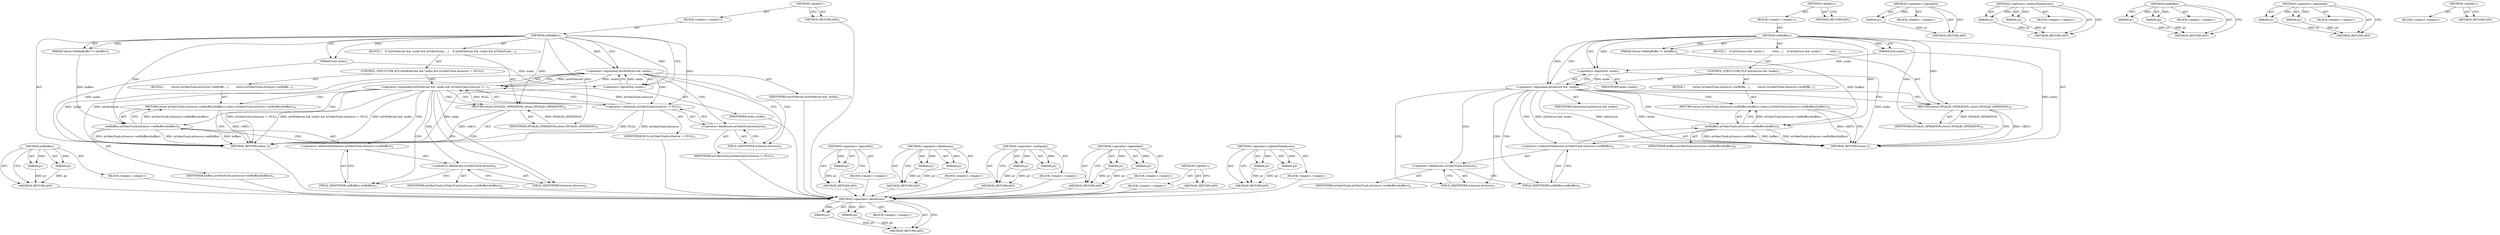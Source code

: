 digraph "&lt;operator&gt;.indirectFieldAccess" {
vulnerable_68 [label=<(METHOD,&lt;operator&gt;.fieldAccess)>];
vulnerable_69 [label=<(PARAM,p1)>];
vulnerable_70 [label=<(PARAM,p2)>];
vulnerable_71 [label=<(BLOCK,&lt;empty&gt;,&lt;empty&gt;)>];
vulnerable_72 [label=<(METHOD_RETURN,ANY)>];
vulnerable_6 [label=<(METHOD,&lt;global&gt;)<SUB>1</SUB>>];
vulnerable_7 [label=<(BLOCK,&lt;empty&gt;,&lt;empty&gt;)<SUB>1</SUB>>];
vulnerable_8 [label=<(METHOD,setBuffers)<SUB>1</SUB>>];
vulnerable_9 [label=<(PARAM,bool audio)<SUB>2</SUB>>];
vulnerable_10 [label=<(PARAM,Vector&lt;MediaBuffer *&gt; &amp;buffers)<SUB>2</SUB>>];
vulnerable_11 [label=<(BLOCK,{
    if (mIsSecure &amp;&amp; !audio) {
         retur...,{
    if (mIsSecure &amp;&amp; !audio) {
         retur...)<SUB>2</SUB>>];
vulnerable_12 [label=<(CONTROL_STRUCTURE,IF,if (mIsSecure &amp;&amp; !audio))<SUB>3</SUB>>];
vulnerable_13 [label=<(&lt;operator&gt;.logicalAnd,mIsSecure &amp;&amp; !audio)<SUB>3</SUB>>];
vulnerable_14 [label=<(IDENTIFIER,mIsSecure,mIsSecure &amp;&amp; !audio)<SUB>3</SUB>>];
vulnerable_15 [label=<(&lt;operator&gt;.logicalNot,!audio)<SUB>3</SUB>>];
vulnerable_16 [label=<(IDENTIFIER,audio,!audio)<SUB>3</SUB>>];
vulnerable_17 [label=<(BLOCK,{
         return mVideoTrack.mSource-&gt;setBuffe...,{
         return mVideoTrack.mSource-&gt;setBuffe...)<SUB>3</SUB>>];
vulnerable_18 [label=<(RETURN,return mVideoTrack.mSource-&gt;setBuffers(buffers);,return mVideoTrack.mSource-&gt;setBuffers(buffers);)<SUB>4</SUB>>];
vulnerable_19 [label=<(setBuffers,mVideoTrack.mSource-&gt;setBuffers(buffers))<SUB>4</SUB>>];
vulnerable_20 [label=<(&lt;operator&gt;.indirectFieldAccess,mVideoTrack.mSource-&gt;setBuffers)<SUB>4</SUB>>];
vulnerable_21 [label=<(&lt;operator&gt;.fieldAccess,mVideoTrack.mSource)<SUB>4</SUB>>];
vulnerable_22 [label=<(IDENTIFIER,mVideoTrack,mVideoTrack.mSource-&gt;setBuffers(buffers))<SUB>4</SUB>>];
vulnerable_23 [label=<(FIELD_IDENTIFIER,mSource,mSource)<SUB>4</SUB>>];
vulnerable_24 [label=<(FIELD_IDENTIFIER,setBuffers,setBuffers)<SUB>4</SUB>>];
vulnerable_25 [label=<(IDENTIFIER,buffers,mVideoTrack.mSource-&gt;setBuffers(buffers))<SUB>4</SUB>>];
vulnerable_26 [label=<(RETURN,return INVALID_OPERATION;,return INVALID_OPERATION;)<SUB>6</SUB>>];
vulnerable_27 [label=<(IDENTIFIER,INVALID_OPERATION,return INVALID_OPERATION;)<SUB>6</SUB>>];
vulnerable_28 [label=<(METHOD_RETURN,status_t)<SUB>1</SUB>>];
vulnerable_30 [label=<(METHOD_RETURN,ANY)<SUB>1</SUB>>];
vulnerable_54 [label=<(METHOD,&lt;operator&gt;.logicalNot)>];
vulnerable_55 [label=<(PARAM,p1)>];
vulnerable_56 [label=<(BLOCK,&lt;empty&gt;,&lt;empty&gt;)>];
vulnerable_57 [label=<(METHOD_RETURN,ANY)>];
vulnerable_63 [label=<(METHOD,&lt;operator&gt;.indirectFieldAccess)>];
vulnerable_64 [label=<(PARAM,p1)>];
vulnerable_65 [label=<(PARAM,p2)>];
vulnerable_66 [label=<(BLOCK,&lt;empty&gt;,&lt;empty&gt;)>];
vulnerable_67 [label=<(METHOD_RETURN,ANY)>];
vulnerable_58 [label=<(METHOD,setBuffers)>];
vulnerable_59 [label=<(PARAM,p1)>];
vulnerable_60 [label=<(PARAM,p2)>];
vulnerable_61 [label=<(BLOCK,&lt;empty&gt;,&lt;empty&gt;)>];
vulnerable_62 [label=<(METHOD_RETURN,ANY)>];
vulnerable_49 [label=<(METHOD,&lt;operator&gt;.logicalAnd)>];
vulnerable_50 [label=<(PARAM,p1)>];
vulnerable_51 [label=<(PARAM,p2)>];
vulnerable_52 [label=<(BLOCK,&lt;empty&gt;,&lt;empty&gt;)>];
vulnerable_53 [label=<(METHOD_RETURN,ANY)>];
vulnerable_43 [label=<(METHOD,&lt;global&gt;)<SUB>1</SUB>>];
vulnerable_44 [label=<(BLOCK,&lt;empty&gt;,&lt;empty&gt;)>];
vulnerable_45 [label=<(METHOD_RETURN,ANY)>];
fixed_74 [label=<(METHOD,setBuffers)>];
fixed_75 [label=<(PARAM,p1)>];
fixed_76 [label=<(PARAM,p2)>];
fixed_77 [label=<(BLOCK,&lt;empty&gt;,&lt;empty&gt;)>];
fixed_78 [label=<(METHOD_RETURN,ANY)>];
fixed_6 [label=<(METHOD,&lt;global&gt;)<SUB>1</SUB>>];
fixed_7 [label=<(BLOCK,&lt;empty&gt;,&lt;empty&gt;)<SUB>1</SUB>>];
fixed_8 [label=<(METHOD,setBuffers)<SUB>1</SUB>>];
fixed_9 [label=<(PARAM,bool audio)<SUB>2</SUB>>];
fixed_10 [label=<(PARAM,Vector&lt;MediaBuffer *&gt; &amp;buffers)<SUB>2</SUB>>];
fixed_11 [label=<(BLOCK,{
    if (mIsWidevine &amp;&amp; !audio &amp;&amp; mVideoTrack....,{
    if (mIsWidevine &amp;&amp; !audio &amp;&amp; mVideoTrack....)<SUB>2</SUB>>];
fixed_12 [label=<(CONTROL_STRUCTURE,IF,if (mIsWidevine &amp;&amp; !audio &amp;&amp; mVideoTrack.mSource != NULL))<SUB>3</SUB>>];
fixed_13 [label=<(&lt;operator&gt;.logicalAnd,mIsWidevine &amp;&amp; !audio &amp;&amp; mVideoTrack.mSource !=...)<SUB>3</SUB>>];
fixed_14 [label=<(&lt;operator&gt;.logicalAnd,mIsWidevine &amp;&amp; !audio)<SUB>3</SUB>>];
fixed_15 [label=<(IDENTIFIER,mIsWidevine,mIsWidevine &amp;&amp; !audio)<SUB>3</SUB>>];
fixed_16 [label=<(&lt;operator&gt;.logicalNot,!audio)<SUB>3</SUB>>];
fixed_17 [label=<(IDENTIFIER,audio,!audio)<SUB>3</SUB>>];
fixed_18 [label=<(&lt;operator&gt;.notEquals,mVideoTrack.mSource != NULL)<SUB>3</SUB>>];
fixed_19 [label=<(&lt;operator&gt;.fieldAccess,mVideoTrack.mSource)<SUB>3</SUB>>];
fixed_20 [label=<(IDENTIFIER,mVideoTrack,mVideoTrack.mSource != NULL)<SUB>3</SUB>>];
fixed_21 [label=<(FIELD_IDENTIFIER,mSource,mSource)<SUB>3</SUB>>];
fixed_22 [label=<(IDENTIFIER,NULL,mVideoTrack.mSource != NULL)<SUB>3</SUB>>];
fixed_23 [label=<(BLOCK,{
         return mVideoTrack.mSource-&gt;setBuffe...,{
         return mVideoTrack.mSource-&gt;setBuffe...)<SUB>3</SUB>>];
fixed_24 [label=<(RETURN,return mVideoTrack.mSource-&gt;setBuffers(buffers);,return mVideoTrack.mSource-&gt;setBuffers(buffers);)<SUB>4</SUB>>];
fixed_25 [label=<(setBuffers,mVideoTrack.mSource-&gt;setBuffers(buffers))<SUB>4</SUB>>];
fixed_26 [label=<(&lt;operator&gt;.indirectFieldAccess,mVideoTrack.mSource-&gt;setBuffers)<SUB>4</SUB>>];
fixed_27 [label=<(&lt;operator&gt;.fieldAccess,mVideoTrack.mSource)<SUB>4</SUB>>];
fixed_28 [label=<(IDENTIFIER,mVideoTrack,mVideoTrack.mSource-&gt;setBuffers(buffers))<SUB>4</SUB>>];
fixed_29 [label=<(FIELD_IDENTIFIER,mSource,mSource)<SUB>4</SUB>>];
fixed_30 [label=<(FIELD_IDENTIFIER,setBuffers,setBuffers)<SUB>4</SUB>>];
fixed_31 [label=<(IDENTIFIER,buffers,mVideoTrack.mSource-&gt;setBuffers(buffers))<SUB>4</SUB>>];
fixed_32 [label=<(RETURN,return INVALID_OPERATION;,return INVALID_OPERATION;)<SUB>6</SUB>>];
fixed_33 [label=<(IDENTIFIER,INVALID_OPERATION,return INVALID_OPERATION;)<SUB>6</SUB>>];
fixed_34 [label=<(METHOD_RETURN,status_t)<SUB>1</SUB>>];
fixed_36 [label=<(METHOD_RETURN,ANY)<SUB>1</SUB>>];
fixed_60 [label=<(METHOD,&lt;operator&gt;.logicalNot)>];
fixed_61 [label=<(PARAM,p1)>];
fixed_62 [label=<(BLOCK,&lt;empty&gt;,&lt;empty&gt;)>];
fixed_63 [label=<(METHOD_RETURN,ANY)>];
fixed_69 [label=<(METHOD,&lt;operator&gt;.fieldAccess)>];
fixed_70 [label=<(PARAM,p1)>];
fixed_71 [label=<(PARAM,p2)>];
fixed_72 [label=<(BLOCK,&lt;empty&gt;,&lt;empty&gt;)>];
fixed_73 [label=<(METHOD_RETURN,ANY)>];
fixed_64 [label=<(METHOD,&lt;operator&gt;.notEquals)>];
fixed_65 [label=<(PARAM,p1)>];
fixed_66 [label=<(PARAM,p2)>];
fixed_67 [label=<(BLOCK,&lt;empty&gt;,&lt;empty&gt;)>];
fixed_68 [label=<(METHOD_RETURN,ANY)>];
fixed_55 [label=<(METHOD,&lt;operator&gt;.logicalAnd)>];
fixed_56 [label=<(PARAM,p1)>];
fixed_57 [label=<(PARAM,p2)>];
fixed_58 [label=<(BLOCK,&lt;empty&gt;,&lt;empty&gt;)>];
fixed_59 [label=<(METHOD_RETURN,ANY)>];
fixed_49 [label=<(METHOD,&lt;global&gt;)<SUB>1</SUB>>];
fixed_50 [label=<(BLOCK,&lt;empty&gt;,&lt;empty&gt;)>];
fixed_51 [label=<(METHOD_RETURN,ANY)>];
fixed_79 [label=<(METHOD,&lt;operator&gt;.indirectFieldAccess)>];
fixed_80 [label=<(PARAM,p1)>];
fixed_81 [label=<(PARAM,p2)>];
fixed_82 [label=<(BLOCK,&lt;empty&gt;,&lt;empty&gt;)>];
fixed_83 [label=<(METHOD_RETURN,ANY)>];
vulnerable_68 -> vulnerable_69  [key=0, label="AST: "];
vulnerable_68 -> vulnerable_69  [key=1, label="DDG: "];
vulnerable_68 -> vulnerable_71  [key=0, label="AST: "];
vulnerable_68 -> vulnerable_70  [key=0, label="AST: "];
vulnerable_68 -> vulnerable_70  [key=1, label="DDG: "];
vulnerable_68 -> vulnerable_72  [key=0, label="AST: "];
vulnerable_68 -> vulnerable_72  [key=1, label="CFG: "];
vulnerable_69 -> vulnerable_72  [key=0, label="DDG: p1"];
vulnerable_70 -> vulnerable_72  [key=0, label="DDG: p2"];
vulnerable_6 -> vulnerable_7  [key=0, label="AST: "];
vulnerable_6 -> vulnerable_30  [key=0, label="AST: "];
vulnerable_6 -> vulnerable_30  [key=1, label="CFG: "];
vulnerable_7 -> vulnerable_8  [key=0, label="AST: "];
vulnerable_8 -> vulnerable_9  [key=0, label="AST: "];
vulnerable_8 -> vulnerable_9  [key=1, label="DDG: "];
vulnerable_8 -> vulnerable_10  [key=0, label="AST: "];
vulnerable_8 -> vulnerable_10  [key=1, label="DDG: "];
vulnerable_8 -> vulnerable_11  [key=0, label="AST: "];
vulnerable_8 -> vulnerable_28  [key=0, label="AST: "];
vulnerable_8 -> vulnerable_13  [key=0, label="CFG: "];
vulnerable_8 -> vulnerable_13  [key=1, label="DDG: "];
vulnerable_8 -> vulnerable_15  [key=0, label="CFG: "];
vulnerable_8 -> vulnerable_15  [key=1, label="DDG: "];
vulnerable_8 -> vulnerable_26  [key=0, label="DDG: "];
vulnerable_8 -> vulnerable_27  [key=0, label="DDG: "];
vulnerable_8 -> vulnerable_19  [key=0, label="DDG: "];
vulnerable_9 -> vulnerable_28  [key=0, label="DDG: audio"];
vulnerable_9 -> vulnerable_15  [key=0, label="DDG: audio"];
vulnerable_10 -> vulnerable_19  [key=0, label="DDG: buffers"];
vulnerable_11 -> vulnerable_12  [key=0, label="AST: "];
vulnerable_11 -> vulnerable_26  [key=0, label="AST: "];
vulnerable_12 -> vulnerable_13  [key=0, label="AST: "];
vulnerable_12 -> vulnerable_17  [key=0, label="AST: "];
vulnerable_13 -> vulnerable_14  [key=0, label="AST: "];
vulnerable_13 -> vulnerable_15  [key=0, label="AST: "];
vulnerable_13 -> vulnerable_23  [key=0, label="CFG: "];
vulnerable_13 -> vulnerable_23  [key=1, label="CDG: "];
vulnerable_13 -> vulnerable_26  [key=0, label="CFG: "];
vulnerable_13 -> vulnerable_26  [key=1, label="CDG: "];
vulnerable_13 -> vulnerable_28  [key=0, label="DDG: !audio"];
vulnerable_13 -> vulnerable_28  [key=1, label="DDG: mIsSecure &amp;&amp; !audio"];
vulnerable_13 -> vulnerable_28  [key=2, label="DDG: mIsSecure"];
vulnerable_13 -> vulnerable_24  [key=0, label="CDG: "];
vulnerable_13 -> vulnerable_21  [key=0, label="CDG: "];
vulnerable_13 -> vulnerable_18  [key=0, label="CDG: "];
vulnerable_13 -> vulnerable_19  [key=0, label="CDG: "];
vulnerable_13 -> vulnerable_20  [key=0, label="CDG: "];
vulnerable_15 -> vulnerable_16  [key=0, label="AST: "];
vulnerable_15 -> vulnerable_13  [key=0, label="CFG: "];
vulnerable_15 -> vulnerable_13  [key=1, label="DDG: audio"];
vulnerable_15 -> vulnerable_28  [key=0, label="DDG: audio"];
vulnerable_17 -> vulnerable_18  [key=0, label="AST: "];
vulnerable_18 -> vulnerable_19  [key=0, label="AST: "];
vulnerable_18 -> vulnerable_28  [key=0, label="CFG: "];
vulnerable_18 -> vulnerable_28  [key=1, label="DDG: &lt;RET&gt;"];
vulnerable_19 -> vulnerable_20  [key=0, label="AST: "];
vulnerable_19 -> vulnerable_25  [key=0, label="AST: "];
vulnerable_19 -> vulnerable_18  [key=0, label="CFG: "];
vulnerable_19 -> vulnerable_18  [key=1, label="DDG: mVideoTrack.mSource-&gt;setBuffers(buffers)"];
vulnerable_19 -> vulnerable_28  [key=0, label="DDG: mVideoTrack.mSource-&gt;setBuffers"];
vulnerable_19 -> vulnerable_28  [key=1, label="DDG: buffers"];
vulnerable_19 -> vulnerable_28  [key=2, label="DDG: mVideoTrack.mSource-&gt;setBuffers(buffers)"];
vulnerable_20 -> vulnerable_21  [key=0, label="AST: "];
vulnerable_20 -> vulnerable_24  [key=0, label="AST: "];
vulnerable_20 -> vulnerable_19  [key=0, label="CFG: "];
vulnerable_21 -> vulnerable_22  [key=0, label="AST: "];
vulnerable_21 -> vulnerable_23  [key=0, label="AST: "];
vulnerable_21 -> vulnerable_24  [key=0, label="CFG: "];
vulnerable_23 -> vulnerable_21  [key=0, label="CFG: "];
vulnerable_24 -> vulnerable_20  [key=0, label="CFG: "];
vulnerable_26 -> vulnerable_27  [key=0, label="AST: "];
vulnerable_26 -> vulnerable_28  [key=0, label="CFG: "];
vulnerable_26 -> vulnerable_28  [key=1, label="DDG: &lt;RET&gt;"];
vulnerable_27 -> vulnerable_26  [key=0, label="DDG: INVALID_OPERATION"];
vulnerable_54 -> vulnerable_55  [key=0, label="AST: "];
vulnerable_54 -> vulnerable_55  [key=1, label="DDG: "];
vulnerable_54 -> vulnerable_56  [key=0, label="AST: "];
vulnerable_54 -> vulnerable_57  [key=0, label="AST: "];
vulnerable_54 -> vulnerable_57  [key=1, label="CFG: "];
vulnerable_55 -> vulnerable_57  [key=0, label="DDG: p1"];
vulnerable_63 -> vulnerable_64  [key=0, label="AST: "];
vulnerable_63 -> vulnerable_64  [key=1, label="DDG: "];
vulnerable_63 -> vulnerable_66  [key=0, label="AST: "];
vulnerable_63 -> vulnerable_65  [key=0, label="AST: "];
vulnerable_63 -> vulnerable_65  [key=1, label="DDG: "];
vulnerable_63 -> vulnerable_67  [key=0, label="AST: "];
vulnerable_63 -> vulnerable_67  [key=1, label="CFG: "];
vulnerable_64 -> vulnerable_67  [key=0, label="DDG: p1"];
vulnerable_65 -> vulnerable_67  [key=0, label="DDG: p2"];
vulnerable_58 -> vulnerable_59  [key=0, label="AST: "];
vulnerable_58 -> vulnerable_59  [key=1, label="DDG: "];
vulnerable_58 -> vulnerable_61  [key=0, label="AST: "];
vulnerable_58 -> vulnerable_60  [key=0, label="AST: "];
vulnerable_58 -> vulnerable_60  [key=1, label="DDG: "];
vulnerable_58 -> vulnerable_62  [key=0, label="AST: "];
vulnerable_58 -> vulnerable_62  [key=1, label="CFG: "];
vulnerable_59 -> vulnerable_62  [key=0, label="DDG: p1"];
vulnerable_60 -> vulnerable_62  [key=0, label="DDG: p2"];
vulnerable_49 -> vulnerable_50  [key=0, label="AST: "];
vulnerable_49 -> vulnerable_50  [key=1, label="DDG: "];
vulnerable_49 -> vulnerable_52  [key=0, label="AST: "];
vulnerable_49 -> vulnerable_51  [key=0, label="AST: "];
vulnerable_49 -> vulnerable_51  [key=1, label="DDG: "];
vulnerable_49 -> vulnerable_53  [key=0, label="AST: "];
vulnerable_49 -> vulnerable_53  [key=1, label="CFG: "];
vulnerable_50 -> vulnerable_53  [key=0, label="DDG: p1"];
vulnerable_51 -> vulnerable_53  [key=0, label="DDG: p2"];
vulnerable_43 -> vulnerable_44  [key=0, label="AST: "];
vulnerable_43 -> vulnerable_45  [key=0, label="AST: "];
vulnerable_43 -> vulnerable_45  [key=1, label="CFG: "];
fixed_74 -> fixed_75  [key=0, label="AST: "];
fixed_74 -> fixed_75  [key=1, label="DDG: "];
fixed_74 -> fixed_77  [key=0, label="AST: "];
fixed_74 -> fixed_76  [key=0, label="AST: "];
fixed_74 -> fixed_76  [key=1, label="DDG: "];
fixed_74 -> fixed_78  [key=0, label="AST: "];
fixed_74 -> fixed_78  [key=1, label="CFG: "];
fixed_75 -> fixed_78  [key=0, label="DDG: p1"];
fixed_76 -> fixed_78  [key=0, label="DDG: p2"];
fixed_77 -> vulnerable_68  [key=0];
fixed_78 -> vulnerable_68  [key=0];
fixed_6 -> fixed_7  [key=0, label="AST: "];
fixed_6 -> fixed_36  [key=0, label="AST: "];
fixed_6 -> fixed_36  [key=1, label="CFG: "];
fixed_7 -> fixed_8  [key=0, label="AST: "];
fixed_8 -> fixed_9  [key=0, label="AST: "];
fixed_8 -> fixed_9  [key=1, label="DDG: "];
fixed_8 -> fixed_10  [key=0, label="AST: "];
fixed_8 -> fixed_10  [key=1, label="DDG: "];
fixed_8 -> fixed_11  [key=0, label="AST: "];
fixed_8 -> fixed_34  [key=0, label="AST: "];
fixed_8 -> fixed_14  [key=0, label="CFG: "];
fixed_8 -> fixed_14  [key=1, label="DDG: "];
fixed_8 -> fixed_16  [key=0, label="CFG: "];
fixed_8 -> fixed_16  [key=1, label="DDG: "];
fixed_8 -> fixed_32  [key=0, label="DDG: "];
fixed_8 -> fixed_33  [key=0, label="DDG: "];
fixed_8 -> fixed_18  [key=0, label="DDG: "];
fixed_8 -> fixed_25  [key=0, label="DDG: "];
fixed_9 -> fixed_34  [key=0, label="DDG: audio"];
fixed_9 -> fixed_16  [key=0, label="DDG: audio"];
fixed_10 -> fixed_25  [key=0, label="DDG: buffers"];
fixed_11 -> fixed_12  [key=0, label="AST: "];
fixed_11 -> fixed_32  [key=0, label="AST: "];
fixed_12 -> fixed_13  [key=0, label="AST: "];
fixed_12 -> fixed_23  [key=0, label="AST: "];
fixed_13 -> fixed_14  [key=0, label="AST: "];
fixed_13 -> fixed_18  [key=0, label="AST: "];
fixed_13 -> fixed_29  [key=0, label="CFG: "];
fixed_13 -> fixed_29  [key=1, label="CDG: "];
fixed_13 -> fixed_32  [key=0, label="CFG: "];
fixed_13 -> fixed_32  [key=1, label="CDG: "];
fixed_13 -> fixed_34  [key=0, label="DDG: mIsWidevine &amp;&amp; !audio"];
fixed_13 -> fixed_34  [key=1, label="DDG: mVideoTrack.mSource != NULL"];
fixed_13 -> fixed_34  [key=2, label="DDG: mIsWidevine &amp;&amp; !audio &amp;&amp; mVideoTrack.mSource != NULL"];
fixed_13 -> fixed_24  [key=0, label="CDG: "];
fixed_13 -> fixed_30  [key=0, label="CDG: "];
fixed_13 -> fixed_26  [key=0, label="CDG: "];
fixed_13 -> fixed_25  [key=0, label="CDG: "];
fixed_13 -> fixed_27  [key=0, label="CDG: "];
fixed_14 -> fixed_15  [key=0, label="AST: "];
fixed_14 -> fixed_16  [key=0, label="AST: "];
fixed_14 -> fixed_13  [key=0, label="CFG: "];
fixed_14 -> fixed_13  [key=1, label="DDG: mIsWidevine"];
fixed_14 -> fixed_13  [key=2, label="DDG: !audio"];
fixed_14 -> fixed_21  [key=0, label="CFG: "];
fixed_14 -> fixed_21  [key=1, label="CDG: "];
fixed_14 -> fixed_34  [key=0, label="DDG: !audio"];
fixed_14 -> fixed_34  [key=1, label="DDG: mIsWidevine"];
fixed_14 -> fixed_18  [key=0, label="CDG: "];
fixed_14 -> fixed_19  [key=0, label="CDG: "];
fixed_15 -> vulnerable_68  [key=0];
fixed_16 -> fixed_17  [key=0, label="AST: "];
fixed_16 -> fixed_14  [key=0, label="CFG: "];
fixed_16 -> fixed_14  [key=1, label="DDG: audio"];
fixed_16 -> fixed_34  [key=0, label="DDG: audio"];
fixed_17 -> vulnerable_68  [key=0];
fixed_18 -> fixed_19  [key=0, label="AST: "];
fixed_18 -> fixed_22  [key=0, label="AST: "];
fixed_18 -> fixed_13  [key=0, label="CFG: "];
fixed_18 -> fixed_13  [key=1, label="DDG: mVideoTrack.mSource"];
fixed_18 -> fixed_13  [key=2, label="DDG: NULL"];
fixed_18 -> fixed_34  [key=0, label="DDG: mVideoTrack.mSource"];
fixed_18 -> fixed_34  [key=1, label="DDG: NULL"];
fixed_19 -> fixed_20  [key=0, label="AST: "];
fixed_19 -> fixed_21  [key=0, label="AST: "];
fixed_19 -> fixed_18  [key=0, label="CFG: "];
fixed_20 -> vulnerable_68  [key=0];
fixed_21 -> fixed_19  [key=0, label="CFG: "];
fixed_22 -> vulnerable_68  [key=0];
fixed_23 -> fixed_24  [key=0, label="AST: "];
fixed_24 -> fixed_25  [key=0, label="AST: "];
fixed_24 -> fixed_34  [key=0, label="CFG: "];
fixed_24 -> fixed_34  [key=1, label="DDG: &lt;RET&gt;"];
fixed_25 -> fixed_26  [key=0, label="AST: "];
fixed_25 -> fixed_31  [key=0, label="AST: "];
fixed_25 -> fixed_24  [key=0, label="CFG: "];
fixed_25 -> fixed_24  [key=1, label="DDG: mVideoTrack.mSource-&gt;setBuffers(buffers)"];
fixed_25 -> fixed_34  [key=0, label="DDG: mVideoTrack.mSource-&gt;setBuffers"];
fixed_25 -> fixed_34  [key=1, label="DDG: buffers"];
fixed_25 -> fixed_34  [key=2, label="DDG: mVideoTrack.mSource-&gt;setBuffers(buffers)"];
fixed_26 -> fixed_27  [key=0, label="AST: "];
fixed_26 -> fixed_30  [key=0, label="AST: "];
fixed_26 -> fixed_25  [key=0, label="CFG: "];
fixed_27 -> fixed_28  [key=0, label="AST: "];
fixed_27 -> fixed_29  [key=0, label="AST: "];
fixed_27 -> fixed_30  [key=0, label="CFG: "];
fixed_28 -> vulnerable_68  [key=0];
fixed_29 -> fixed_27  [key=0, label="CFG: "];
fixed_30 -> fixed_26  [key=0, label="CFG: "];
fixed_31 -> vulnerable_68  [key=0];
fixed_32 -> fixed_33  [key=0, label="AST: "];
fixed_32 -> fixed_34  [key=0, label="CFG: "];
fixed_32 -> fixed_34  [key=1, label="DDG: &lt;RET&gt;"];
fixed_33 -> fixed_32  [key=0, label="DDG: INVALID_OPERATION"];
fixed_34 -> vulnerable_68  [key=0];
fixed_36 -> vulnerable_68  [key=0];
fixed_60 -> fixed_61  [key=0, label="AST: "];
fixed_60 -> fixed_61  [key=1, label="DDG: "];
fixed_60 -> fixed_62  [key=0, label="AST: "];
fixed_60 -> fixed_63  [key=0, label="AST: "];
fixed_60 -> fixed_63  [key=1, label="CFG: "];
fixed_61 -> fixed_63  [key=0, label="DDG: p1"];
fixed_62 -> vulnerable_68  [key=0];
fixed_63 -> vulnerable_68  [key=0];
fixed_69 -> fixed_70  [key=0, label="AST: "];
fixed_69 -> fixed_70  [key=1, label="DDG: "];
fixed_69 -> fixed_72  [key=0, label="AST: "];
fixed_69 -> fixed_71  [key=0, label="AST: "];
fixed_69 -> fixed_71  [key=1, label="DDG: "];
fixed_69 -> fixed_73  [key=0, label="AST: "];
fixed_69 -> fixed_73  [key=1, label="CFG: "];
fixed_70 -> fixed_73  [key=0, label="DDG: p1"];
fixed_71 -> fixed_73  [key=0, label="DDG: p2"];
fixed_72 -> vulnerable_68  [key=0];
fixed_73 -> vulnerable_68  [key=0];
fixed_64 -> fixed_65  [key=0, label="AST: "];
fixed_64 -> fixed_65  [key=1, label="DDG: "];
fixed_64 -> fixed_67  [key=0, label="AST: "];
fixed_64 -> fixed_66  [key=0, label="AST: "];
fixed_64 -> fixed_66  [key=1, label="DDG: "];
fixed_64 -> fixed_68  [key=0, label="AST: "];
fixed_64 -> fixed_68  [key=1, label="CFG: "];
fixed_65 -> fixed_68  [key=0, label="DDG: p1"];
fixed_66 -> fixed_68  [key=0, label="DDG: p2"];
fixed_67 -> vulnerable_68  [key=0];
fixed_68 -> vulnerable_68  [key=0];
fixed_55 -> fixed_56  [key=0, label="AST: "];
fixed_55 -> fixed_56  [key=1, label="DDG: "];
fixed_55 -> fixed_58  [key=0, label="AST: "];
fixed_55 -> fixed_57  [key=0, label="AST: "];
fixed_55 -> fixed_57  [key=1, label="DDG: "];
fixed_55 -> fixed_59  [key=0, label="AST: "];
fixed_55 -> fixed_59  [key=1, label="CFG: "];
fixed_56 -> fixed_59  [key=0, label="DDG: p1"];
fixed_57 -> fixed_59  [key=0, label="DDG: p2"];
fixed_58 -> vulnerable_68  [key=0];
fixed_59 -> vulnerable_68  [key=0];
fixed_49 -> fixed_50  [key=0, label="AST: "];
fixed_49 -> fixed_51  [key=0, label="AST: "];
fixed_49 -> fixed_51  [key=1, label="CFG: "];
fixed_50 -> vulnerable_68  [key=0];
fixed_51 -> vulnerable_68  [key=0];
fixed_79 -> fixed_80  [key=0, label="AST: "];
fixed_79 -> fixed_80  [key=1, label="DDG: "];
fixed_79 -> fixed_82  [key=0, label="AST: "];
fixed_79 -> fixed_81  [key=0, label="AST: "];
fixed_79 -> fixed_81  [key=1, label="DDG: "];
fixed_79 -> fixed_83  [key=0, label="AST: "];
fixed_79 -> fixed_83  [key=1, label="CFG: "];
fixed_80 -> fixed_83  [key=0, label="DDG: p1"];
fixed_81 -> fixed_83  [key=0, label="DDG: p2"];
fixed_82 -> vulnerable_68  [key=0];
fixed_83 -> vulnerable_68  [key=0];
}
